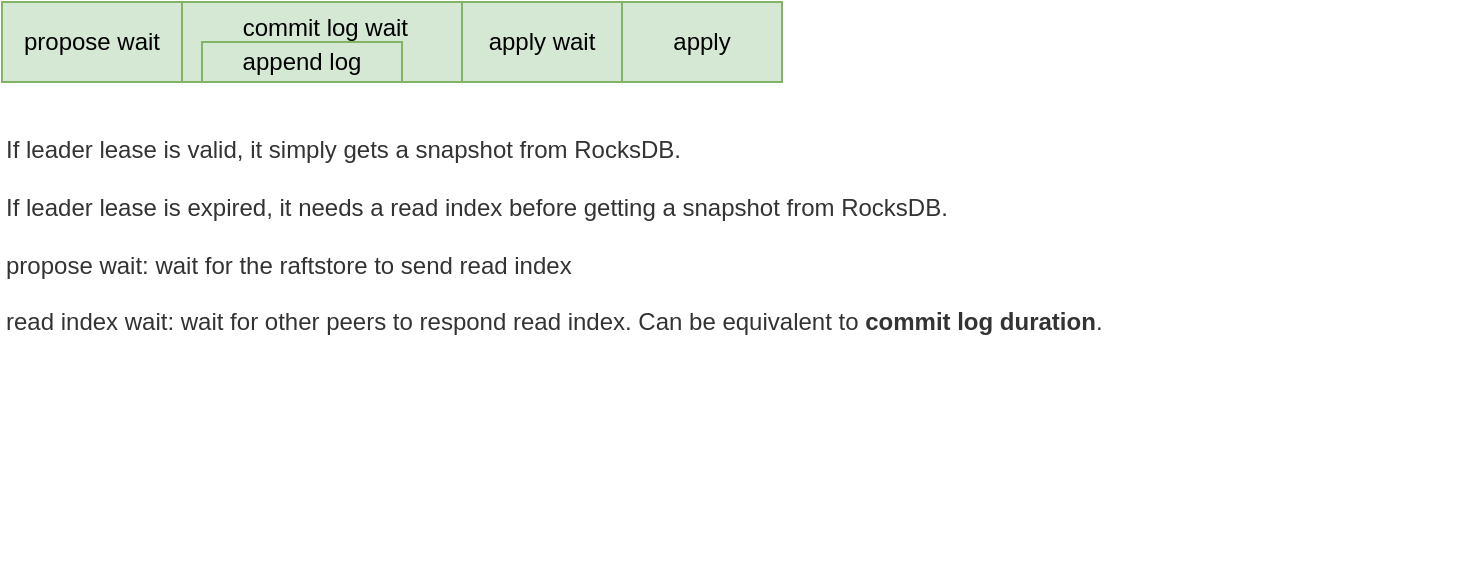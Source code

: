 <mxfile version="18.1.3" type="device"><diagram id="9Pnw1uztYY7gLeuAm7TR" name="Page-1"><mxGraphModel dx="784" dy="524" grid="1" gridSize="10" guides="1" tooltips="1" connect="1" arrows="1" fold="1" page="1" pageScale="1" pageWidth="827" pageHeight="1169" math="0" shadow="0"><root><mxCell id="0"/><mxCell id="1" parent="0"/><mxCell id="zpm4qeNMgNGbhbs3butV-1" value="" style="rounded=0;whiteSpace=wrap;html=1;" parent="1" vertex="1"><mxGeometry x="20" y="310" width="390" height="40" as="geometry"/></mxCell><UserObject label="propose wait" id="zpm4qeNMgNGbhbs3butV-2"><mxCell style="rounded=0;whiteSpace=wrap;html=1;fillColor=#d5e8d4;strokeColor=#82b366;" parent="1" vertex="1"><mxGeometry x="20" y="310" width="90" height="40" as="geometry"/></mxCell></UserObject><UserObject label="&amp;nbsp;commit log wait&lt;br&gt;&amp;nbsp; &amp;nbsp;" id="zpm4qeNMgNGbhbs3butV-3"><mxCell style="rounded=0;whiteSpace=wrap;html=1;fillColor=#d5e8d4;strokeColor=#82b366;" parent="1" vertex="1"><mxGeometry x="110" y="310" width="140" height="40" as="geometry"/></mxCell></UserObject><mxCell id="zpm4qeNMgNGbhbs3butV-5" value="&lt;span style=&quot;color: rgb(51, 51, 51); text-align: center;&quot;&gt;If leader lease is valid, it simply gets a snapshot from RocksDB.&lt;br&gt;&lt;br&gt;If leader lease is expired, it needs a read index before getting a snapshot from RocksDB.&lt;br&gt;&lt;br&gt;propose wait: wait for the raftstore to send read index&lt;br&gt;&lt;br&gt;read index wait: wait for other peers to respond read index. Can be equivalent to &lt;b&gt;commit log duration&lt;/b&gt;.&lt;br&gt;&lt;/span&gt;" style="text;html=1;strokeColor=none;fillColor=none;align=left;verticalAlign=top;whiteSpace=wrap;rounded=0;" parent="1" vertex="1"><mxGeometry x="20" y="370" width="740" height="230" as="geometry"/></mxCell><UserObject label="append log" id="zpm4qeNMgNGbhbs3butV-6"><mxCell style="rounded=0;whiteSpace=wrap;html=1;fillColor=#d5e8d4;strokeColor=#82b366;" parent="1" vertex="1"><mxGeometry x="120" y="330" width="100" height="20" as="geometry"/></mxCell></UserObject><UserObject label="apply wait" id="zpm4qeNMgNGbhbs3butV-7"><mxCell style="rounded=0;whiteSpace=wrap;html=1;fillColor=#d5e8d4;strokeColor=#82b366;" parent="1" vertex="1"><mxGeometry x="250" y="310" width="80" height="40" as="geometry"/></mxCell></UserObject><UserObject label="apply" id="zpm4qeNMgNGbhbs3butV-8"><mxCell style="rounded=0;whiteSpace=wrap;html=1;fillColor=#d5e8d4;strokeColor=#82b366;" parent="1" vertex="1"><mxGeometry x="330" y="310" width="80" height="40" as="geometry"/></mxCell></UserObject></root></mxGraphModel></diagram></mxfile>